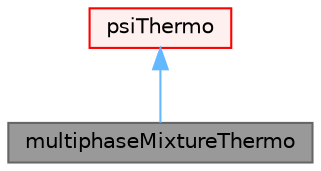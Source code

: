 digraph "multiphaseMixtureThermo"
{
 // LATEX_PDF_SIZE
  bgcolor="transparent";
  edge [fontname=Helvetica,fontsize=10,labelfontname=Helvetica,labelfontsize=10];
  node [fontname=Helvetica,fontsize=10,shape=box,height=0.2,width=0.4];
  Node1 [id="Node000001",label="multiphaseMixtureThermo",height=0.2,width=0.4,color="gray40", fillcolor="grey60", style="filled", fontcolor="black",tooltip=" "];
  Node2 -> Node1 [id="edge1_Node000001_Node000002",dir="back",color="steelblue1",style="solid",tooltip=" "];
  Node2 [id="Node000002",label="psiThermo",height=0.2,width=0.4,color="red", fillcolor="#FFF0F0", style="filled",URL="$classFoam_1_1psiThermo.html",tooltip="Basic thermodynamic properties based on compressibility."];
}
